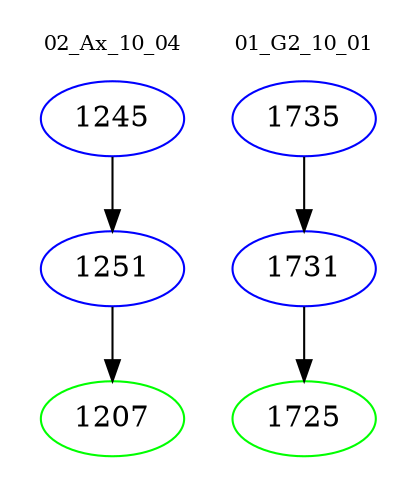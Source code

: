 digraph{
subgraph cluster_0 {
color = white
label = "02_Ax_10_04";
fontsize=10;
T0_1245 [label="1245", color="blue"]
T0_1245 -> T0_1251 [color="black"]
T0_1251 [label="1251", color="blue"]
T0_1251 -> T0_1207 [color="black"]
T0_1207 [label="1207", color="green"]
}
subgraph cluster_1 {
color = white
label = "01_G2_10_01";
fontsize=10;
T1_1735 [label="1735", color="blue"]
T1_1735 -> T1_1731 [color="black"]
T1_1731 [label="1731", color="blue"]
T1_1731 -> T1_1725 [color="black"]
T1_1725 [label="1725", color="green"]
}
}
